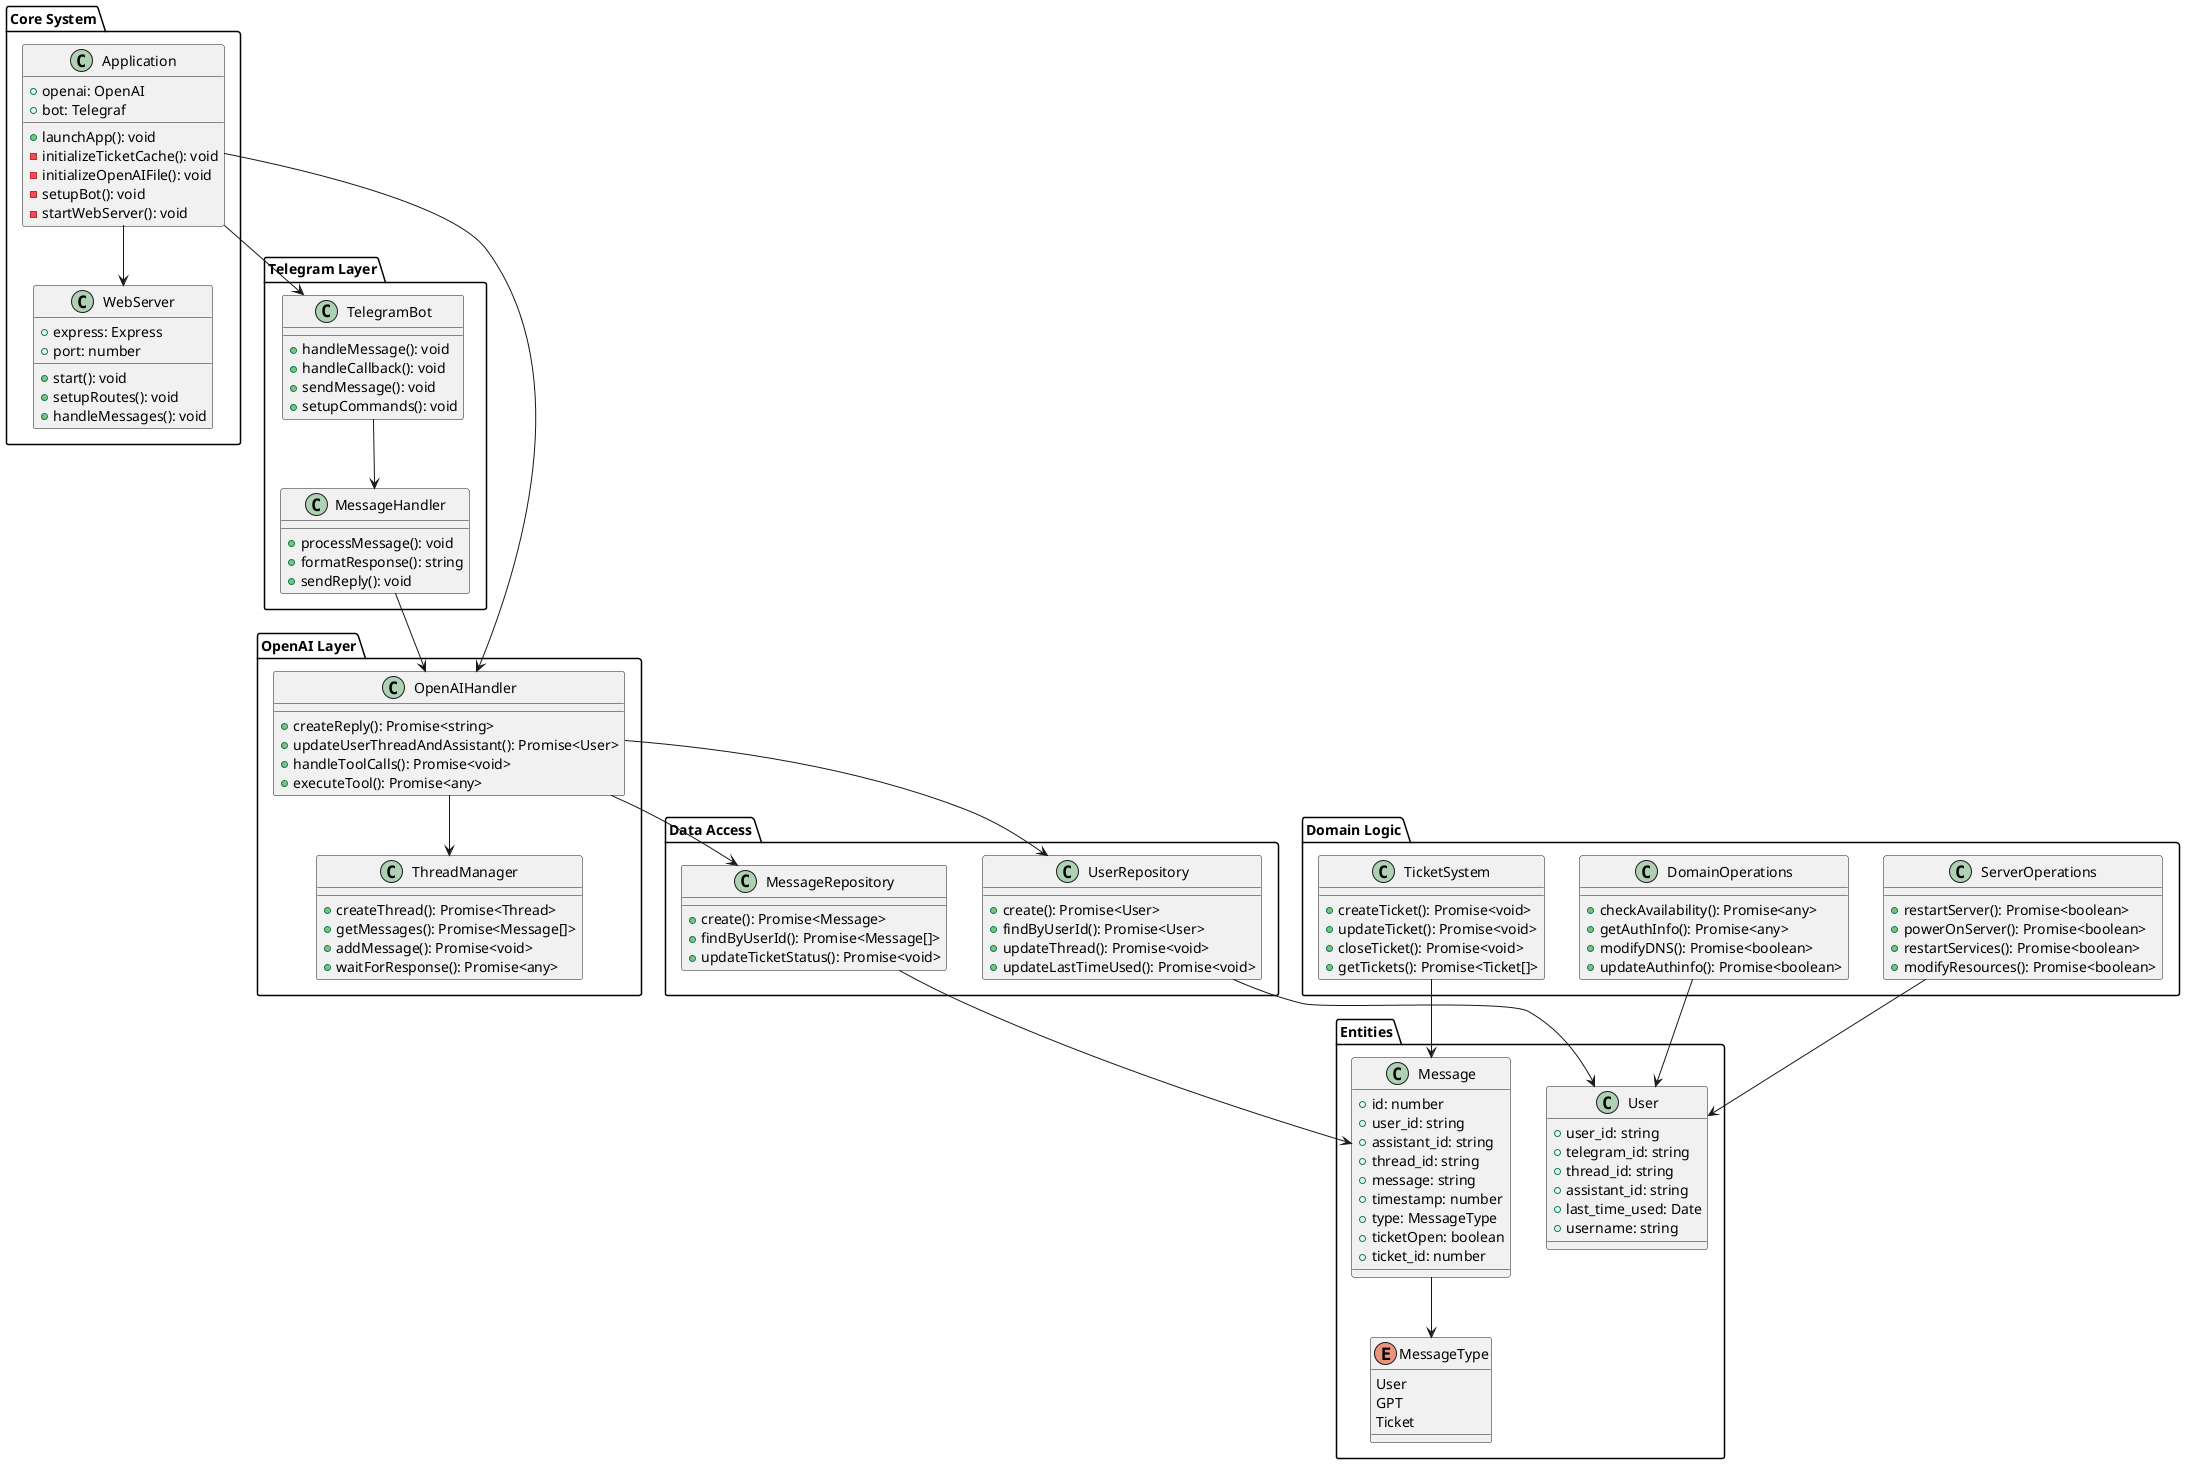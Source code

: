 @startuml "KX-AI System Architecture"

' Core System
package "Core System" {
  class Application {
    + openai: OpenAI
    + bot: Telegraf
    + launchApp(): void
    - initializeTicketCache(): void
    - initializeOpenAIFile(): void
    - setupBot(): void
    - startWebServer(): void
  }

  class WebServer {
    + express: Express
    + port: number
    + start(): void
    + setupRoutes(): void
    + handleMessages(): void
  }
}

' OpenAI Integration
package "OpenAI Layer" {
  class OpenAIHandler {
    + createReply(): Promise<string>
    + updateUserThreadAndAssistant(): Promise<User>
    + handleToolCalls(): Promise<void>
    + executeTool(): Promise<any>
  }

  class ThreadManager {
    + createThread(): Promise<Thread>
    + getMessages(): Promise<Message[]>
    + addMessage(): Promise<void>
    + waitForResponse(): Promise<any>
  }
}

' Telegram Integration
package "Telegram Layer" {
  class TelegramBot {
    + handleMessage(): void
    + handleCallback(): void
    + sendMessage(): void
    + setupCommands(): void
  }

  class MessageHandler {
    + processMessage(): void
    + formatResponse(): string
    + sendReply(): void
  }
}

' Data Models
package "Entities" {
  class User {
    + user_id: string
    + telegram_id: string
    + thread_id: string
    + assistant_id: string
    + last_time_used: Date
    + username: string
  }

  class Message {
    + id: number
    + user_id: string
    + assistant_id: string
    + thread_id: string
    + message: string
    + timestamp: number
    + type: MessageType
    + ticketOpen: boolean
    + ticket_id: number
  }

  enum MessageType {
    User
    GPT
    Ticket
  }
}

' Domain Operations
package "Domain Logic" {
  class ServerOperations {
    + restartServer(): Promise<boolean>
    + powerOnServer(): Promise<boolean>
    + restartServices(): Promise<boolean>
    + modifyResources(): Promise<boolean>
  }

  class DomainOperations {
    + checkAvailability(): Promise<any>
    + getAuthInfo(): Promise<any>
    + modifyDNS(): Promise<boolean>
    + updateAuthinfo(): Promise<boolean>
  }

  class TicketSystem {
    + createTicket(): Promise<void>
    + updateTicket(): Promise<void>
    + closeTicket(): Promise<void>
    + getTickets(): Promise<Ticket[]>
  }
}

' Repositories
package "Data Access" {
  class UserRepository {
    + create(): Promise<User>
    + findByUserId(): Promise<User>
    + updateThread(): Promise<void>
    + updateLastTimeUsed(): Promise<void>
  }

  class MessageRepository {
    + create(): Promise<Message>
    + findByUserId(): Promise<Message[]>
    + updateTicketStatus(): Promise<void>
  }
}

' Relationships
Application --> WebServer
Application --> TelegramBot
Application --> OpenAIHandler

OpenAIHandler --> ThreadManager
OpenAIHandler --> UserRepository
OpenAIHandler --> MessageRepository

TelegramBot --> MessageHandler
MessageHandler --> OpenAIHandler

ServerOperations --> User
DomainOperations --> User
TicketSystem --> Message

Message --> MessageType
UserRepository --> User
MessageRepository --> Message

@enduml